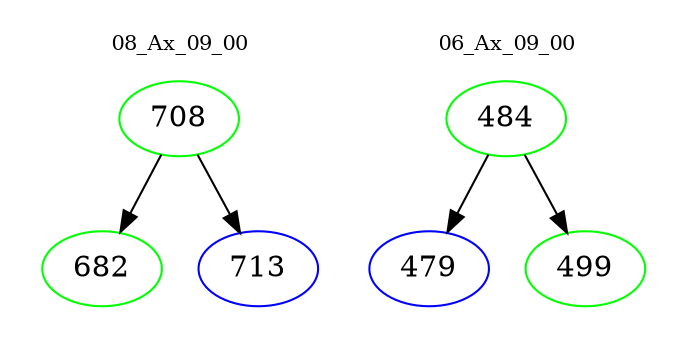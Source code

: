 digraph{
subgraph cluster_0 {
color = white
label = "08_Ax_09_00";
fontsize=10;
T0_708 [label="708", color="green"]
T0_708 -> T0_682 [color="black"]
T0_682 [label="682", color="green"]
T0_708 -> T0_713 [color="black"]
T0_713 [label="713", color="blue"]
}
subgraph cluster_1 {
color = white
label = "06_Ax_09_00";
fontsize=10;
T1_484 [label="484", color="green"]
T1_484 -> T1_479 [color="black"]
T1_479 [label="479", color="blue"]
T1_484 -> T1_499 [color="black"]
T1_499 [label="499", color="green"]
}
}

